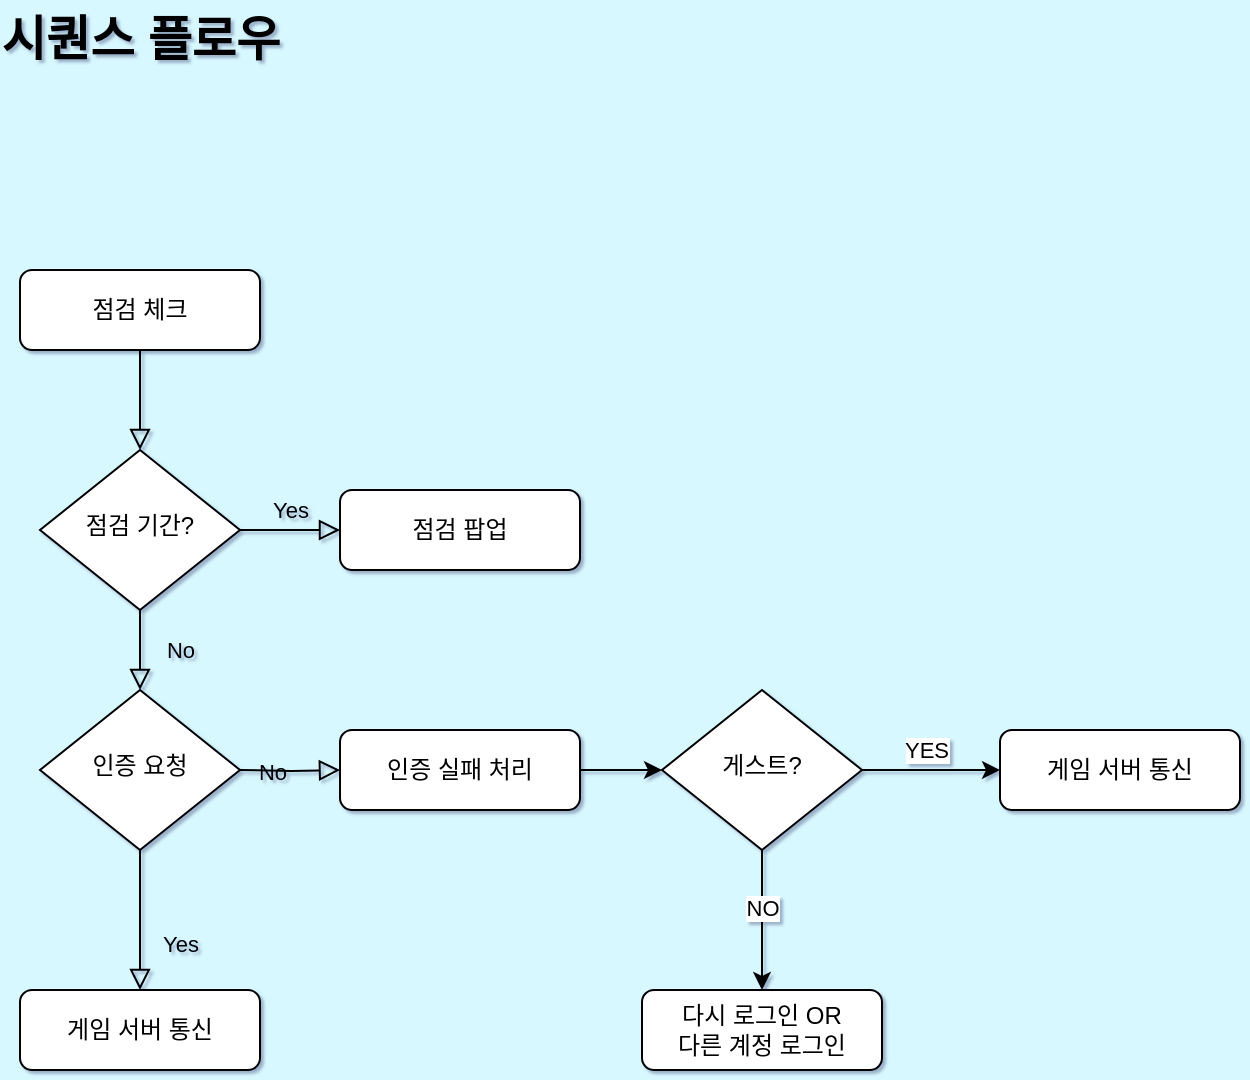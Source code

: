 <mxfile version="26.0.14">
  <diagram name="Page-1" id="qNC670RrADrDsb5PiARq">
    <mxGraphModel dx="2074" dy="1098" grid="1" gridSize="10" guides="1" tooltips="1" connect="1" arrows="1" fold="1" page="1" pageScale="1" pageWidth="827" pageHeight="1169" background="#D8F8FF" math="0" shadow="1">
      <root>
        <mxCell id="0" />
        <mxCell id="1" parent="0" />
        <mxCell id="R1hGMJpe7PTca6z6YNnj-1" value="" style="rounded=0;html=1;jettySize=auto;orthogonalLoop=1;fontSize=11;endArrow=block;endFill=0;endSize=8;strokeWidth=1;shadow=0;labelBackgroundColor=none;edgeStyle=orthogonalEdgeStyle;" edge="1" parent="1" source="R1hGMJpe7PTca6z6YNnj-2" target="R1hGMJpe7PTca6z6YNnj-5">
          <mxGeometry relative="1" as="geometry" />
        </mxCell>
        <mxCell id="R1hGMJpe7PTca6z6YNnj-2" value="&lt;div&gt;점검 체크&lt;/div&gt;" style="rounded=1;whiteSpace=wrap;html=1;fontSize=12;glass=0;strokeWidth=1;shadow=0;" vertex="1" parent="1">
          <mxGeometry x="109" y="415" width="120" height="40" as="geometry" />
        </mxCell>
        <mxCell id="R1hGMJpe7PTca6z6YNnj-3" value="No" style="rounded=0;html=1;jettySize=auto;orthogonalLoop=1;fontSize=11;endArrow=block;endFill=0;endSize=8;strokeWidth=1;shadow=0;labelBackgroundColor=none;edgeStyle=orthogonalEdgeStyle;exitX=0.5;exitY=1;exitDx=0;exitDy=0;" edge="1" parent="1" source="R1hGMJpe7PTca6z6YNnj-5">
          <mxGeometry y="20" relative="1" as="geometry">
            <mxPoint as="offset" />
            <mxPoint x="169" y="625" as="targetPoint" />
            <mxPoint x="169" y="595" as="sourcePoint" />
          </mxGeometry>
        </mxCell>
        <mxCell id="R1hGMJpe7PTca6z6YNnj-4" value="Yes" style="edgeStyle=orthogonalEdgeStyle;rounded=0;html=1;jettySize=auto;orthogonalLoop=1;fontSize=11;endArrow=block;endFill=0;endSize=8;strokeWidth=1;shadow=0;labelBackgroundColor=none;" edge="1" parent="1" source="R1hGMJpe7PTca6z6YNnj-5" target="R1hGMJpe7PTca6z6YNnj-6">
          <mxGeometry y="10" relative="1" as="geometry">
            <mxPoint as="offset" />
          </mxGeometry>
        </mxCell>
        <mxCell id="R1hGMJpe7PTca6z6YNnj-5" value="점검 기간?" style="rhombus;whiteSpace=wrap;html=1;shadow=0;fontFamily=Helvetica;fontSize=12;align=center;strokeWidth=1;spacing=6;spacingTop=-4;" vertex="1" parent="1">
          <mxGeometry x="119" y="505" width="100" height="80" as="geometry" />
        </mxCell>
        <mxCell id="R1hGMJpe7PTca6z6YNnj-6" value="점검 팝업" style="rounded=1;whiteSpace=wrap;html=1;fontSize=12;glass=0;strokeWidth=1;shadow=0;" vertex="1" parent="1">
          <mxGeometry x="269" y="525" width="120" height="40" as="geometry" />
        </mxCell>
        <mxCell id="R1hGMJpe7PTca6z6YNnj-7" value="Yes" style="rounded=0;html=1;jettySize=auto;orthogonalLoop=1;fontSize=11;endArrow=block;endFill=0;endSize=8;strokeWidth=1;shadow=0;labelBackgroundColor=none;edgeStyle=orthogonalEdgeStyle;exitX=0.5;exitY=1;exitDx=0;exitDy=0;" edge="1" parent="1" source="R1hGMJpe7PTca6z6YNnj-100" target="R1hGMJpe7PTca6z6YNnj-9">
          <mxGeometry x="0.333" y="20" relative="1" as="geometry">
            <mxPoint as="offset" />
            <mxPoint x="169" y="665" as="sourcePoint" />
          </mxGeometry>
        </mxCell>
        <mxCell id="R1hGMJpe7PTca6z6YNnj-8" value="No" style="edgeStyle=orthogonalEdgeStyle;rounded=0;html=1;jettySize=auto;orthogonalLoop=1;fontSize=11;endArrow=block;endFill=0;endSize=8;strokeWidth=1;shadow=0;labelBackgroundColor=none;exitX=1;exitY=0.5;exitDx=0;exitDy=0;" edge="1" parent="1" target="R1hGMJpe7PTca6z6YNnj-11">
          <mxGeometry y="10" relative="1" as="geometry">
            <mxPoint as="offset" />
            <mxPoint x="219" y="665" as="sourcePoint" />
          </mxGeometry>
        </mxCell>
        <mxCell id="R1hGMJpe7PTca6z6YNnj-9" value="게임 서버 통신" style="rounded=1;whiteSpace=wrap;html=1;fontSize=12;glass=0;strokeWidth=1;shadow=0;" vertex="1" parent="1">
          <mxGeometry x="109" y="775" width="120" height="40" as="geometry" />
        </mxCell>
        <mxCell id="R1hGMJpe7PTca6z6YNnj-11" value="인증 실패 처리" style="rounded=1;whiteSpace=wrap;html=1;fontSize=12;glass=0;strokeWidth=1;shadow=0;" vertex="1" parent="1">
          <mxGeometry x="269" y="645" width="120" height="40" as="geometry" />
        </mxCell>
        <mxCell id="R1hGMJpe7PTca6z6YNnj-16" value="" style="edgeStyle=orthogonalEdgeStyle;rounded=0;orthogonalLoop=1;jettySize=auto;html=1;" edge="1" parent="1">
          <mxGeometry relative="1" as="geometry">
            <mxPoint x="599" y="665" as="targetPoint" />
            <mxPoint x="529" y="665" as="sourcePoint" />
          </mxGeometry>
        </mxCell>
        <mxCell id="R1hGMJpe7PTca6z6YNnj-17" value="YES" style="edgeLabel;html=1;align=center;verticalAlign=middle;resizable=0;points=[];" vertex="1" connectable="0" parent="R1hGMJpe7PTca6z6YNnj-16">
          <mxGeometry x="-0.057" relative="1" as="geometry">
            <mxPoint y="-10" as="offset" />
          </mxGeometry>
        </mxCell>
        <mxCell id="R1hGMJpe7PTca6z6YNnj-18" value="" style="edgeStyle=orthogonalEdgeStyle;rounded=0;orthogonalLoop=1;jettySize=auto;html=1;exitX=0.5;exitY=1;exitDx=0;exitDy=0;" edge="1" parent="1" source="R1hGMJpe7PTca6z6YNnj-20" target="R1hGMJpe7PTca6z6YNnj-22">
          <mxGeometry relative="1" as="geometry">
            <mxPoint x="480" y="745" as="sourcePoint" />
          </mxGeometry>
        </mxCell>
        <mxCell id="R1hGMJpe7PTca6z6YNnj-19" value="NO" style="edgeLabel;html=1;align=center;verticalAlign=middle;resizable=0;points=[];" vertex="1" connectable="0" parent="R1hGMJpe7PTca6z6YNnj-18">
          <mxGeometry x="-0.167" relative="1" as="geometry">
            <mxPoint as="offset" />
          </mxGeometry>
        </mxCell>
        <mxCell id="R1hGMJpe7PTca6z6YNnj-20" value="게스트?" style="rhombus;whiteSpace=wrap;html=1;shadow=0;fontFamily=Helvetica;fontSize=12;align=center;strokeWidth=1;spacing=6;spacingTop=-4;" vertex="1" parent="1">
          <mxGeometry x="430" y="625" width="100" height="80" as="geometry" />
        </mxCell>
        <mxCell id="R1hGMJpe7PTca6z6YNnj-21" value="게임 서버 통신" style="rounded=1;whiteSpace=wrap;html=1;fontSize=12;glass=0;strokeWidth=1;shadow=0;" vertex="1" parent="1">
          <mxGeometry x="599" y="645" width="120" height="40" as="geometry" />
        </mxCell>
        <mxCell id="R1hGMJpe7PTca6z6YNnj-22" value="&lt;div&gt;다시 로그인 OR&lt;/div&gt;&lt;div&gt;다른 계정 로그인&lt;/div&gt;" style="rounded=1;whiteSpace=wrap;html=1;fontSize=12;glass=0;strokeWidth=1;shadow=0;" vertex="1" parent="1">
          <mxGeometry x="420" y="775" width="120" height="40" as="geometry" />
        </mxCell>
        <mxCell id="R1hGMJpe7PTca6z6YNnj-57" value="시퀀스 플로우" style="text;strokeColor=none;fillColor=none;html=1;fontSize=24;fontStyle=1;verticalAlign=middle;align=center;" vertex="1" parent="1">
          <mxGeometry x="119" y="280" width="100" height="40" as="geometry" />
        </mxCell>
        <mxCell id="R1hGMJpe7PTca6z6YNnj-100" value="인증 요청" style="rhombus;whiteSpace=wrap;html=1;shadow=0;fontFamily=Helvetica;fontSize=12;align=center;strokeWidth=1;spacing=6;spacingTop=-4;" vertex="1" parent="1">
          <mxGeometry x="119" y="625" width="100" height="80" as="geometry" />
        </mxCell>
        <mxCell id="R1hGMJpe7PTca6z6YNnj-102" value="" style="edgeStyle=orthogonalEdgeStyle;rounded=0;orthogonalLoop=1;jettySize=auto;html=1;exitX=1;exitY=0.5;exitDx=0;exitDy=0;entryX=0;entryY=0.5;entryDx=0;entryDy=0;" edge="1" parent="1" source="R1hGMJpe7PTca6z6YNnj-11" target="R1hGMJpe7PTca6z6YNnj-20">
          <mxGeometry relative="1" as="geometry">
            <mxPoint x="609" y="675" as="targetPoint" />
            <mxPoint x="539" y="675" as="sourcePoint" />
          </mxGeometry>
        </mxCell>
      </root>
    </mxGraphModel>
  </diagram>
</mxfile>
